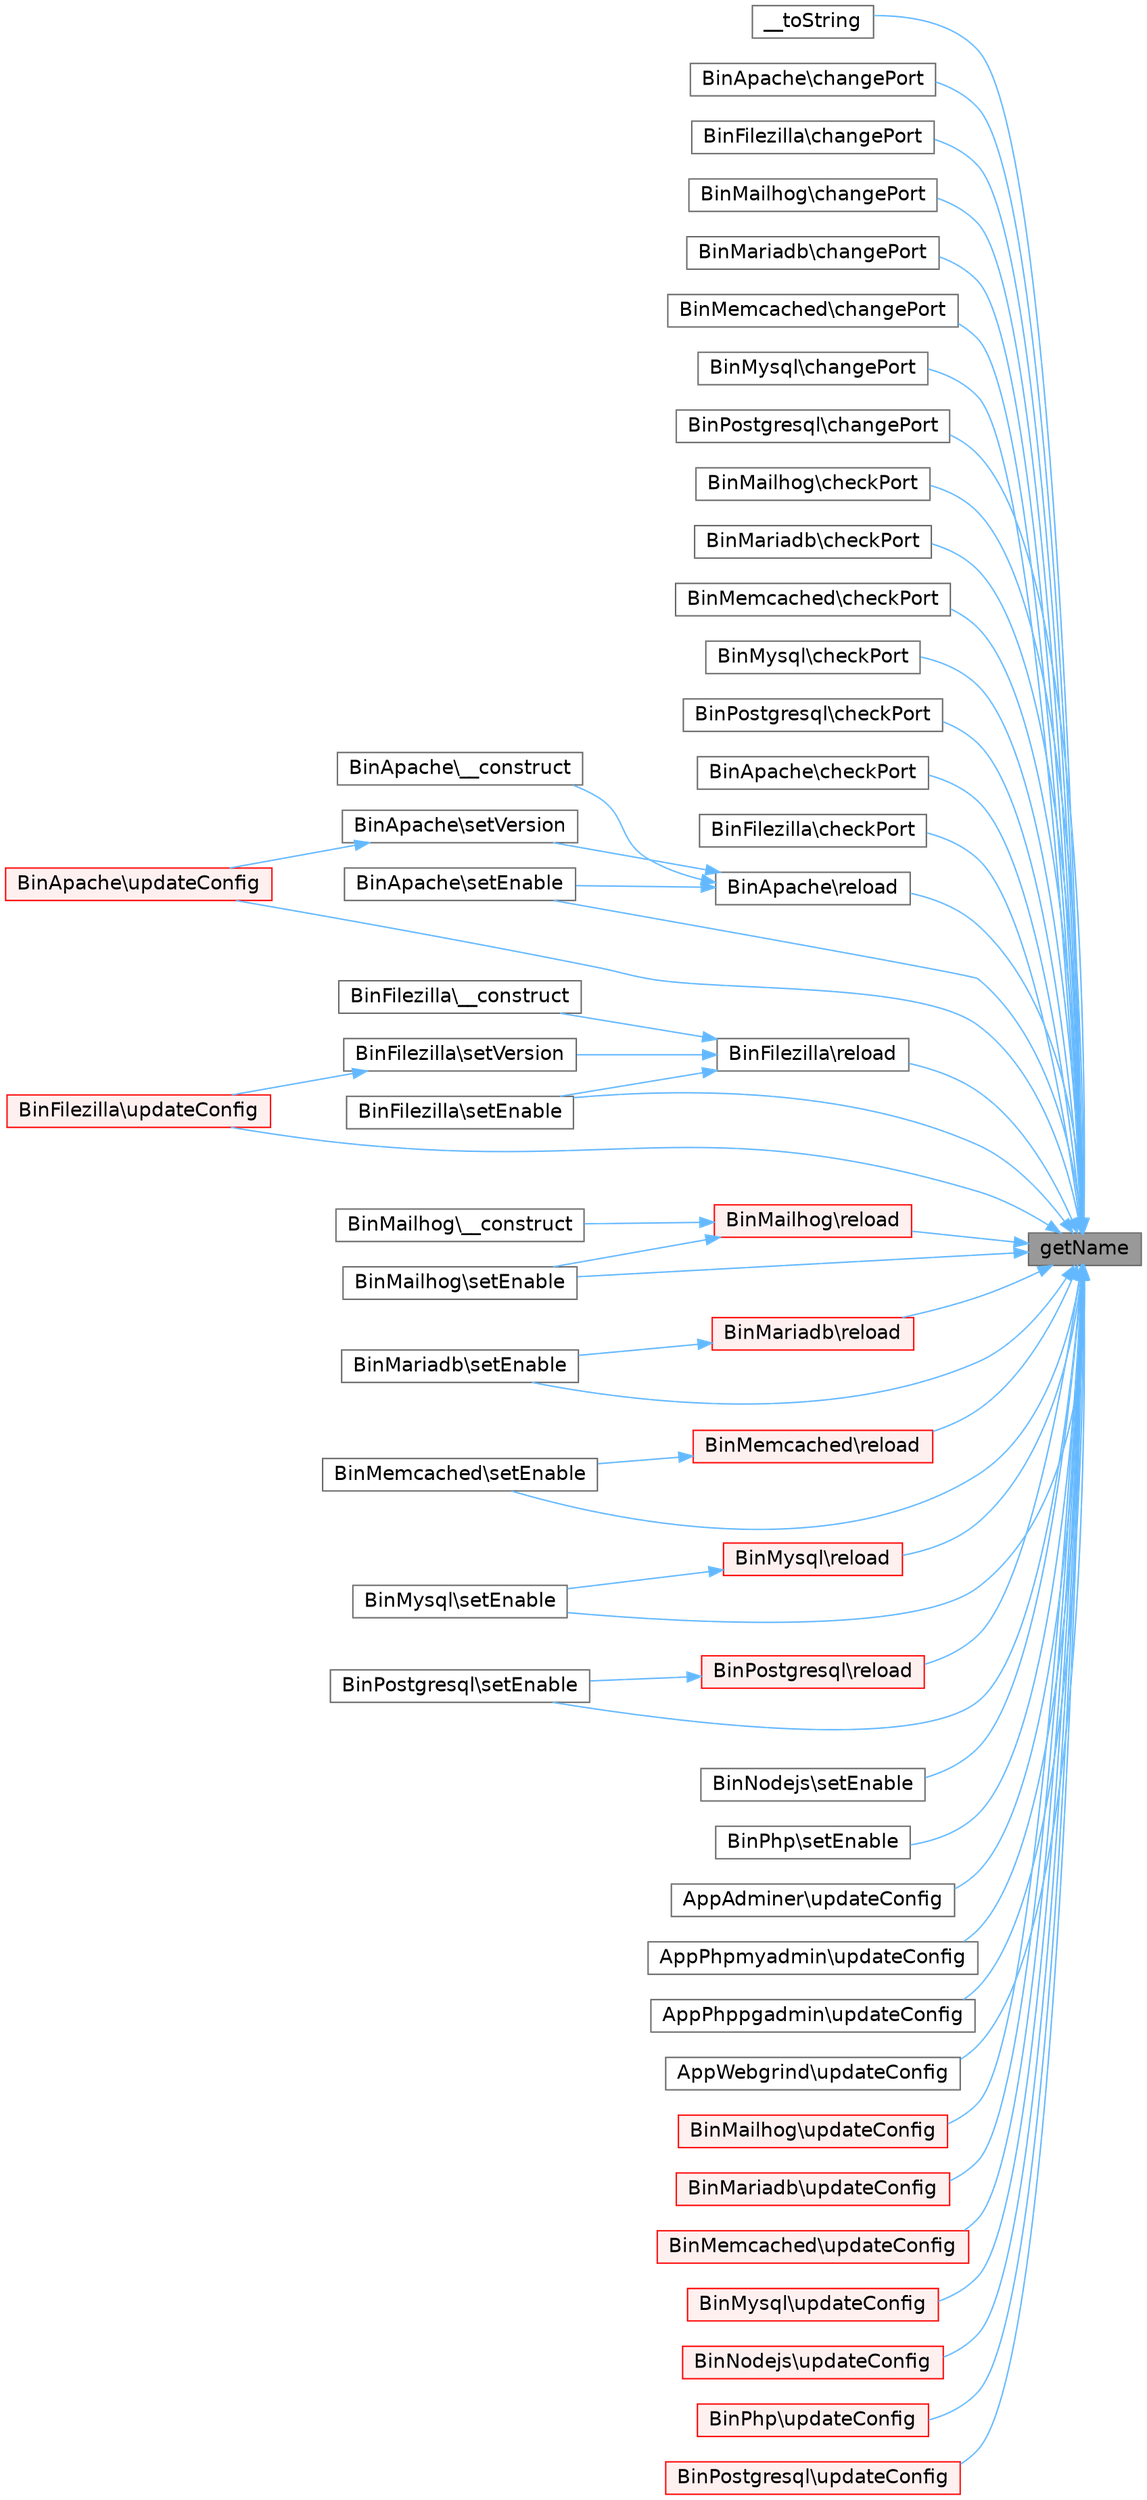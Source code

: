 digraph "getName"
{
 // LATEX_PDF_SIZE
  bgcolor="transparent";
  edge [fontname=Helvetica,fontsize=14,labelfontname=Helvetica,labelfontsize=14];
  node [fontname=Helvetica,fontsize=14,shape=box,height=0.2,width=0.4];
  rankdir="RL";
  Node1 [id="Node000001",label="getName",height=0.2,width=0.4,color="gray40", fillcolor="grey60", style="filled", fontcolor="black",tooltip=" "];
  Node1 -> Node2 [id="edge1_Node000001_Node000002",dir="back",color="steelblue1",style="solid",tooltip=" "];
  Node2 [id="Node000002",label="__toString",height=0.2,width=0.4,color="grey40", fillcolor="white", style="filled",URL="$d3/d9c/classModule.html#a7516ca30af0db3cdbf9a7739b48ce91d",tooltip=" "];
  Node1 -> Node3 [id="edge2_Node000001_Node000003",dir="back",color="steelblue1",style="solid",tooltip=" "];
  Node3 [id="Node000003",label="BinApache\\changePort",height=0.2,width=0.4,color="grey40", fillcolor="white", style="filled",URL="$d9/d6c/classBinApache.html#a85f983791a52bf029fac9b6d3b3976d2",tooltip=" "];
  Node1 -> Node4 [id="edge3_Node000001_Node000004",dir="back",color="steelblue1",style="solid",tooltip=" "];
  Node4 [id="Node000004",label="BinFilezilla\\changePort",height=0.2,width=0.4,color="grey40", fillcolor="white", style="filled",URL="$da/d23/classBinFilezilla.html#a85f983791a52bf029fac9b6d3b3976d2",tooltip=" "];
  Node1 -> Node5 [id="edge4_Node000001_Node000005",dir="back",color="steelblue1",style="solid",tooltip=" "];
  Node5 [id="Node000005",label="BinMailhog\\changePort",height=0.2,width=0.4,color="grey40", fillcolor="white", style="filled",URL="$db/df2/classBinMailhog.html#a85f983791a52bf029fac9b6d3b3976d2",tooltip=" "];
  Node1 -> Node6 [id="edge5_Node000001_Node000006",dir="back",color="steelblue1",style="solid",tooltip=" "];
  Node6 [id="Node000006",label="BinMariadb\\changePort",height=0.2,width=0.4,color="grey40", fillcolor="white", style="filled",URL="$d4/d8f/classBinMariadb.html#a85f983791a52bf029fac9b6d3b3976d2",tooltip=" "];
  Node1 -> Node7 [id="edge6_Node000001_Node000007",dir="back",color="steelblue1",style="solid",tooltip=" "];
  Node7 [id="Node000007",label="BinMemcached\\changePort",height=0.2,width=0.4,color="grey40", fillcolor="white", style="filled",URL="$da/d10/classBinMemcached.html#a85f983791a52bf029fac9b6d3b3976d2",tooltip=" "];
  Node1 -> Node8 [id="edge7_Node000001_Node000008",dir="back",color="steelblue1",style="solid",tooltip=" "];
  Node8 [id="Node000008",label="BinMysql\\changePort",height=0.2,width=0.4,color="grey40", fillcolor="white", style="filled",URL="$d6/d88/classBinMysql.html#a85f983791a52bf029fac9b6d3b3976d2",tooltip=" "];
  Node1 -> Node9 [id="edge8_Node000001_Node000009",dir="back",color="steelblue1",style="solid",tooltip=" "];
  Node9 [id="Node000009",label="BinPostgresql\\changePort",height=0.2,width=0.4,color="grey40", fillcolor="white", style="filled",URL="$dc/db9/classBinPostgresql.html#a85f983791a52bf029fac9b6d3b3976d2",tooltip=" "];
  Node1 -> Node10 [id="edge9_Node000001_Node000010",dir="back",color="steelblue1",style="solid",tooltip=" "];
  Node10 [id="Node000010",label="BinMailhog\\checkPort",height=0.2,width=0.4,color="grey40", fillcolor="white", style="filled",URL="$db/df2/classBinMailhog.html#a6ac161241c3339d3885d9ab6e53dca82",tooltip=" "];
  Node1 -> Node11 [id="edge10_Node000001_Node000011",dir="back",color="steelblue1",style="solid",tooltip=" "];
  Node11 [id="Node000011",label="BinMariadb\\checkPort",height=0.2,width=0.4,color="grey40", fillcolor="white", style="filled",URL="$d4/d8f/classBinMariadb.html#a6ac161241c3339d3885d9ab6e53dca82",tooltip=" "];
  Node1 -> Node12 [id="edge11_Node000001_Node000012",dir="back",color="steelblue1",style="solid",tooltip=" "];
  Node12 [id="Node000012",label="BinMemcached\\checkPort",height=0.2,width=0.4,color="grey40", fillcolor="white", style="filled",URL="$da/d10/classBinMemcached.html#a6ac161241c3339d3885d9ab6e53dca82",tooltip=" "];
  Node1 -> Node13 [id="edge12_Node000001_Node000013",dir="back",color="steelblue1",style="solid",tooltip=" "];
  Node13 [id="Node000013",label="BinMysql\\checkPort",height=0.2,width=0.4,color="grey40", fillcolor="white", style="filled",URL="$d6/d88/classBinMysql.html#a6ac161241c3339d3885d9ab6e53dca82",tooltip=" "];
  Node1 -> Node14 [id="edge13_Node000001_Node000014",dir="back",color="steelblue1",style="solid",tooltip=" "];
  Node14 [id="Node000014",label="BinPostgresql\\checkPort",height=0.2,width=0.4,color="grey40", fillcolor="white", style="filled",URL="$dc/db9/classBinPostgresql.html#a6ac161241c3339d3885d9ab6e53dca82",tooltip=" "];
  Node1 -> Node15 [id="edge14_Node000001_Node000015",dir="back",color="steelblue1",style="solid",tooltip=" "];
  Node15 [id="Node000015",label="BinApache\\checkPort",height=0.2,width=0.4,color="grey40", fillcolor="white", style="filled",URL="$d9/d6c/classBinApache.html#a9ca47e4a3418f9f2dac524e6bea34391",tooltip=" "];
  Node1 -> Node16 [id="edge15_Node000001_Node000016",dir="back",color="steelblue1",style="solid",tooltip=" "];
  Node16 [id="Node000016",label="BinFilezilla\\checkPort",height=0.2,width=0.4,color="grey40", fillcolor="white", style="filled",URL="$da/d23/classBinFilezilla.html#a9ca47e4a3418f9f2dac524e6bea34391",tooltip=" "];
  Node1 -> Node17 [id="edge16_Node000001_Node000017",dir="back",color="steelblue1",style="solid",tooltip=" "];
  Node17 [id="Node000017",label="BinApache\\reload",height=0.2,width=0.4,color="grey40", fillcolor="white", style="filled",URL="$d9/d6c/classBinApache.html#abcf741f558ed8382bf163307e1a4e71d",tooltip=" "];
  Node17 -> Node18 [id="edge17_Node000017_Node000018",dir="back",color="steelblue1",style="solid",tooltip=" "];
  Node18 [id="Node000018",label="BinApache\\__construct",height=0.2,width=0.4,color="grey40", fillcolor="white", style="filled",URL="$d9/d6c/classBinApache.html#ad2d1f4e407b6f242de3af2a95dc1078e",tooltip=" "];
  Node17 -> Node19 [id="edge18_Node000017_Node000019",dir="back",color="steelblue1",style="solid",tooltip=" "];
  Node19 [id="Node000019",label="BinApache\\setEnable",height=0.2,width=0.4,color="grey40", fillcolor="white", style="filled",URL="$d9/d6c/classBinApache.html#a8793e887e0ef76afd6f91028fc480674",tooltip=" "];
  Node17 -> Node20 [id="edge19_Node000017_Node000020",dir="back",color="steelblue1",style="solid",tooltip=" "];
  Node20 [id="Node000020",label="BinApache\\setVersion",height=0.2,width=0.4,color="grey40", fillcolor="white", style="filled",URL="$d9/d6c/classBinApache.html#a6a2f870d59df617e76c79a9996646832",tooltip=" "];
  Node20 -> Node21 [id="edge20_Node000020_Node000021",dir="back",color="steelblue1",style="solid",tooltip=" "];
  Node21 [id="Node000021",label="BinApache\\updateConfig",height=0.2,width=0.4,color="red", fillcolor="#FFF0F0", style="filled",URL="$d9/d6c/classBinApache.html#a4ca4942bd159e981d98bae05e134855d",tooltip=" "];
  Node1 -> Node23 [id="edge21_Node000001_Node000023",dir="back",color="steelblue1",style="solid",tooltip=" "];
  Node23 [id="Node000023",label="BinFilezilla\\reload",height=0.2,width=0.4,color="grey40", fillcolor="white", style="filled",URL="$da/d23/classBinFilezilla.html#abcf741f558ed8382bf163307e1a4e71d",tooltip=" "];
  Node23 -> Node24 [id="edge22_Node000023_Node000024",dir="back",color="steelblue1",style="solid",tooltip=" "];
  Node24 [id="Node000024",label="BinFilezilla\\__construct",height=0.2,width=0.4,color="grey40", fillcolor="white", style="filled",URL="$da/d23/classBinFilezilla.html#ad2d1f4e407b6f242de3af2a95dc1078e",tooltip=" "];
  Node23 -> Node25 [id="edge23_Node000023_Node000025",dir="back",color="steelblue1",style="solid",tooltip=" "];
  Node25 [id="Node000025",label="BinFilezilla\\setEnable",height=0.2,width=0.4,color="grey40", fillcolor="white", style="filled",URL="$da/d23/classBinFilezilla.html#a8793e887e0ef76afd6f91028fc480674",tooltip=" "];
  Node23 -> Node26 [id="edge24_Node000023_Node000026",dir="back",color="steelblue1",style="solid",tooltip=" "];
  Node26 [id="Node000026",label="BinFilezilla\\setVersion",height=0.2,width=0.4,color="grey40", fillcolor="white", style="filled",URL="$da/d23/classBinFilezilla.html#a6a2f870d59df617e76c79a9996646832",tooltip=" "];
  Node26 -> Node27 [id="edge25_Node000026_Node000027",dir="back",color="steelblue1",style="solid",tooltip=" "];
  Node27 [id="Node000027",label="BinFilezilla\\updateConfig",height=0.2,width=0.4,color="red", fillcolor="#FFF0F0", style="filled",URL="$da/d23/classBinFilezilla.html#a4ca4942bd159e981d98bae05e134855d",tooltip=" "];
  Node1 -> Node29 [id="edge26_Node000001_Node000029",dir="back",color="steelblue1",style="solid",tooltip=" "];
  Node29 [id="Node000029",label="BinMailhog\\reload",height=0.2,width=0.4,color="red", fillcolor="#FFF0F0", style="filled",URL="$db/df2/classBinMailhog.html#abcf741f558ed8382bf163307e1a4e71d",tooltip=" "];
  Node29 -> Node30 [id="edge27_Node000029_Node000030",dir="back",color="steelblue1",style="solid",tooltip=" "];
  Node30 [id="Node000030",label="BinMailhog\\__construct",height=0.2,width=0.4,color="grey40", fillcolor="white", style="filled",URL="$db/df2/classBinMailhog.html#ad2d1f4e407b6f242de3af2a95dc1078e",tooltip=" "];
  Node29 -> Node31 [id="edge28_Node000029_Node000031",dir="back",color="steelblue1",style="solid",tooltip=" "];
  Node31 [id="Node000031",label="BinMailhog\\setEnable",height=0.2,width=0.4,color="grey40", fillcolor="white", style="filled",URL="$db/df2/classBinMailhog.html#a8793e887e0ef76afd6f91028fc480674",tooltip=" "];
  Node1 -> Node35 [id="edge29_Node000001_Node000035",dir="back",color="steelblue1",style="solid",tooltip=" "];
  Node35 [id="Node000035",label="BinMariadb\\reload",height=0.2,width=0.4,color="red", fillcolor="#FFF0F0", style="filled",URL="$d4/d8f/classBinMariadb.html#abcf741f558ed8382bf163307e1a4e71d",tooltip=" "];
  Node35 -> Node37 [id="edge30_Node000035_Node000037",dir="back",color="steelblue1",style="solid",tooltip=" "];
  Node37 [id="Node000037",label="BinMariadb\\setEnable",height=0.2,width=0.4,color="grey40", fillcolor="white", style="filled",URL="$d4/d8f/classBinMariadb.html#a8793e887e0ef76afd6f91028fc480674",tooltip=" "];
  Node1 -> Node41 [id="edge31_Node000001_Node000041",dir="back",color="steelblue1",style="solid",tooltip=" "];
  Node41 [id="Node000041",label="BinMemcached\\reload",height=0.2,width=0.4,color="red", fillcolor="#FFF0F0", style="filled",URL="$da/d10/classBinMemcached.html#abcf741f558ed8382bf163307e1a4e71d",tooltip=" "];
  Node41 -> Node43 [id="edge32_Node000041_Node000043",dir="back",color="steelblue1",style="solid",tooltip=" "];
  Node43 [id="Node000043",label="BinMemcached\\setEnable",height=0.2,width=0.4,color="grey40", fillcolor="white", style="filled",URL="$da/d10/classBinMemcached.html#a8793e887e0ef76afd6f91028fc480674",tooltip=" "];
  Node1 -> Node47 [id="edge33_Node000001_Node000047",dir="back",color="steelblue1",style="solid",tooltip=" "];
  Node47 [id="Node000047",label="BinMysql\\reload",height=0.2,width=0.4,color="red", fillcolor="#FFF0F0", style="filled",URL="$d6/d88/classBinMysql.html#abcf741f558ed8382bf163307e1a4e71d",tooltip=" "];
  Node47 -> Node49 [id="edge34_Node000047_Node000049",dir="back",color="steelblue1",style="solid",tooltip=" "];
  Node49 [id="Node000049",label="BinMysql\\setEnable",height=0.2,width=0.4,color="grey40", fillcolor="white", style="filled",URL="$d6/d88/classBinMysql.html#a8793e887e0ef76afd6f91028fc480674",tooltip=" "];
  Node1 -> Node53 [id="edge35_Node000001_Node000053",dir="back",color="steelblue1",style="solid",tooltip=" "];
  Node53 [id="Node000053",label="BinPostgresql\\reload",height=0.2,width=0.4,color="red", fillcolor="#FFF0F0", style="filled",URL="$dc/db9/classBinPostgresql.html#abcf741f558ed8382bf163307e1a4e71d",tooltip=" "];
  Node53 -> Node55 [id="edge36_Node000053_Node000055",dir="back",color="steelblue1",style="solid",tooltip=" "];
  Node55 [id="Node000055",label="BinPostgresql\\setEnable",height=0.2,width=0.4,color="grey40", fillcolor="white", style="filled",URL="$dc/db9/classBinPostgresql.html#a8793e887e0ef76afd6f91028fc480674",tooltip=" "];
  Node1 -> Node19 [id="edge37_Node000001_Node000019",dir="back",color="steelblue1",style="solid",tooltip=" "];
  Node1 -> Node25 [id="edge38_Node000001_Node000025",dir="back",color="steelblue1",style="solid",tooltip=" "];
  Node1 -> Node31 [id="edge39_Node000001_Node000031",dir="back",color="steelblue1",style="solid",tooltip=" "];
  Node1 -> Node37 [id="edge40_Node000001_Node000037",dir="back",color="steelblue1",style="solid",tooltip=" "];
  Node1 -> Node43 [id="edge41_Node000001_Node000043",dir="back",color="steelblue1",style="solid",tooltip=" "];
  Node1 -> Node49 [id="edge42_Node000001_Node000049",dir="back",color="steelblue1",style="solid",tooltip=" "];
  Node1 -> Node59 [id="edge43_Node000001_Node000059",dir="back",color="steelblue1",style="solid",tooltip=" "];
  Node59 [id="Node000059",label="BinNodejs\\setEnable",height=0.2,width=0.4,color="grey40", fillcolor="white", style="filled",URL="$d8/d9c/classBinNodejs.html#a8793e887e0ef76afd6f91028fc480674",tooltip=" "];
  Node1 -> Node60 [id="edge44_Node000001_Node000060",dir="back",color="steelblue1",style="solid",tooltip=" "];
  Node60 [id="Node000060",label="BinPhp\\setEnable",height=0.2,width=0.4,color="grey40", fillcolor="white", style="filled",URL="$dc/db3/classBinPhp.html#a8793e887e0ef76afd6f91028fc480674",tooltip=" "];
  Node1 -> Node55 [id="edge45_Node000001_Node000055",dir="back",color="steelblue1",style="solid",tooltip=" "];
  Node1 -> Node61 [id="edge46_Node000001_Node000061",dir="back",color="steelblue1",style="solid",tooltip=" "];
  Node61 [id="Node000061",label="AppAdminer\\updateConfig",height=0.2,width=0.4,color="grey40", fillcolor="white", style="filled",URL="$df/d54/classAppAdminer.html#a4ca4942bd159e981d98bae05e134855d",tooltip=" "];
  Node1 -> Node62 [id="edge47_Node000001_Node000062",dir="back",color="steelblue1",style="solid",tooltip=" "];
  Node62 [id="Node000062",label="AppPhpmyadmin\\updateConfig",height=0.2,width=0.4,color="grey40", fillcolor="white", style="filled",URL="$dd/dec/classAppPhpmyadmin.html#a4ca4942bd159e981d98bae05e134855d",tooltip=" "];
  Node1 -> Node63 [id="edge48_Node000001_Node000063",dir="back",color="steelblue1",style="solid",tooltip=" "];
  Node63 [id="Node000063",label="AppPhppgadmin\\updateConfig",height=0.2,width=0.4,color="grey40", fillcolor="white", style="filled",URL="$dc/d53/classAppPhppgadmin.html#a4ca4942bd159e981d98bae05e134855d",tooltip=" "];
  Node1 -> Node64 [id="edge49_Node000001_Node000064",dir="back",color="steelblue1",style="solid",tooltip=" "];
  Node64 [id="Node000064",label="AppWebgrind\\updateConfig",height=0.2,width=0.4,color="grey40", fillcolor="white", style="filled",URL="$dc/df4/classAppWebgrind.html#a4ca4942bd159e981d98bae05e134855d",tooltip=" "];
  Node1 -> Node21 [id="edge50_Node000001_Node000021",dir="back",color="steelblue1",style="solid",tooltip=" "];
  Node1 -> Node27 [id="edge51_Node000001_Node000027",dir="back",color="steelblue1",style="solid",tooltip=" "];
  Node1 -> Node33 [id="edge52_Node000001_Node000033",dir="back",color="steelblue1",style="solid",tooltip=" "];
  Node33 [id="Node000033",label="BinMailhog\\updateConfig",height=0.2,width=0.4,color="red", fillcolor="#FFF0F0", style="filled",URL="$db/df2/classBinMailhog.html#a4ca4942bd159e981d98bae05e134855d",tooltip=" "];
  Node1 -> Node39 [id="edge53_Node000001_Node000039",dir="back",color="steelblue1",style="solid",tooltip=" "];
  Node39 [id="Node000039",label="BinMariadb\\updateConfig",height=0.2,width=0.4,color="red", fillcolor="#FFF0F0", style="filled",URL="$d4/d8f/classBinMariadb.html#a4ca4942bd159e981d98bae05e134855d",tooltip=" "];
  Node1 -> Node45 [id="edge54_Node000001_Node000045",dir="back",color="steelblue1",style="solid",tooltip=" "];
  Node45 [id="Node000045",label="BinMemcached\\updateConfig",height=0.2,width=0.4,color="red", fillcolor="#FFF0F0", style="filled",URL="$da/d10/classBinMemcached.html#a4ca4942bd159e981d98bae05e134855d",tooltip=" "];
  Node1 -> Node51 [id="edge55_Node000001_Node000051",dir="back",color="steelblue1",style="solid",tooltip=" "];
  Node51 [id="Node000051",label="BinMysql\\updateConfig",height=0.2,width=0.4,color="red", fillcolor="#FFF0F0", style="filled",URL="$d6/d88/classBinMysql.html#a4ca4942bd159e981d98bae05e134855d",tooltip=" "];
  Node1 -> Node65 [id="edge56_Node000001_Node000065",dir="back",color="steelblue1",style="solid",tooltip=" "];
  Node65 [id="Node000065",label="BinNodejs\\updateConfig",height=0.2,width=0.4,color="red", fillcolor="#FFF0F0", style="filled",URL="$d8/d9c/classBinNodejs.html#a4ca4942bd159e981d98bae05e134855d",tooltip=" "];
  Node1 -> Node67 [id="edge57_Node000001_Node000067",dir="back",color="steelblue1",style="solid",tooltip=" "];
  Node67 [id="Node000067",label="BinPhp\\updateConfig",height=0.2,width=0.4,color="red", fillcolor="#FFF0F0", style="filled",URL="$dc/db3/classBinPhp.html#a4ca4942bd159e981d98bae05e134855d",tooltip=" "];
  Node1 -> Node57 [id="edge58_Node000001_Node000057",dir="back",color="steelblue1",style="solid",tooltip=" "];
  Node57 [id="Node000057",label="BinPostgresql\\updateConfig",height=0.2,width=0.4,color="red", fillcolor="#FFF0F0", style="filled",URL="$dc/db9/classBinPostgresql.html#a4ca4942bd159e981d98bae05e134855d",tooltip=" "];
}
